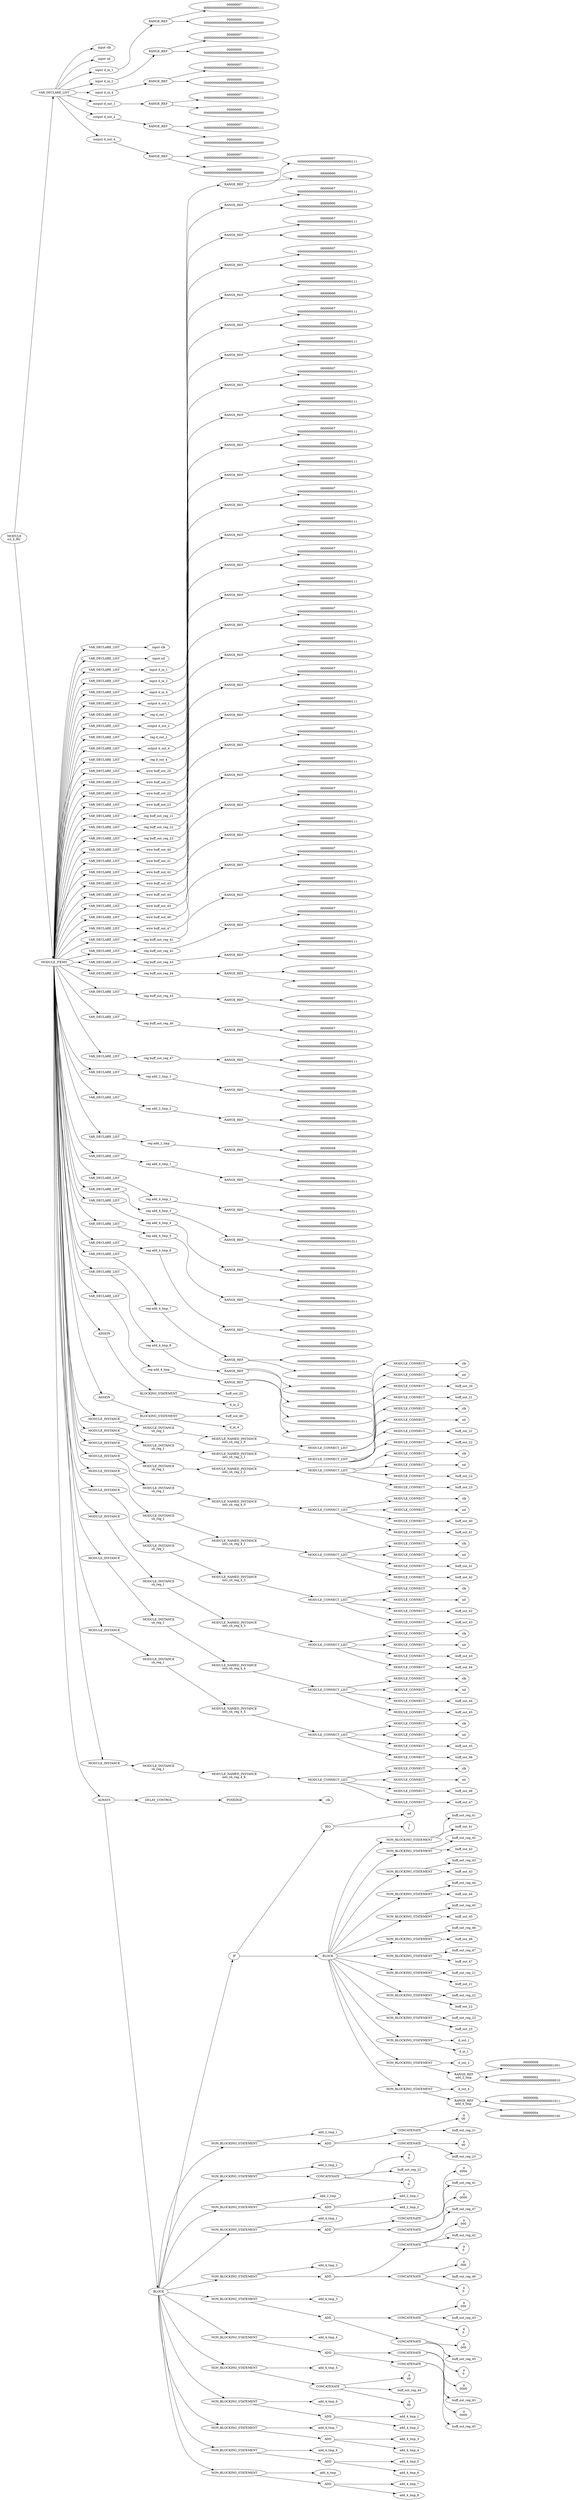 digraph G {	
rankdir=LR;	
ranksep=.25;
	0 [label=< MODULE<br/>scl_h_fltr>];
	1 [label=< VAR_DECLARE_LIST>];
	0 -> 1;
	2 [label=< input clk>];
	1 -> 2;
	3 [label=< input nd>];
	1 -> 3;
	4 [label=< input d_in_1>];
	1 -> 4;
	5 [label=<RANGE_REF>];
	4 -> 5;
	6 [label=< 00000007<br/>00000000000000000000000000000111>];
	5 -> 6;
	7 [label=< 00000000<br/>00000000000000000000000000000000>];
	5 -> 7;
	8 [label=< input d_in_2>];
	1 -> 8;
	9 [label=<RANGE_REF>];
	8 -> 9;
	10 [label=< 00000007<br/>00000000000000000000000000000111>];
	9 -> 10;
	11 [label=< 00000000<br/>00000000000000000000000000000000>];
	9 -> 11;
	12 [label=< input d_in_4>];
	1 -> 12;
	13 [label=<RANGE_REF>];
	12 -> 13;
	14 [label=< 00000007<br/>00000000000000000000000000000111>];
	13 -> 14;
	15 [label=< 00000000<br/>00000000000000000000000000000000>];
	13 -> 15;
	16 [label=< output d_out_1>];
	1 -> 16;
	17 [label=<RANGE_REF>];
	16 -> 17;
	18 [label=< 00000007<br/>00000000000000000000000000000111>];
	17 -> 18;
	19 [label=< 00000000<br/>00000000000000000000000000000000>];
	17 -> 19;
	20 [label=< output d_out_2>];
	1 -> 20;
	21 [label=<RANGE_REF>];
	20 -> 21;
	22 [label=< 00000007<br/>00000000000000000000000000000111>];
	21 -> 22;
	23 [label=< 00000000<br/>00000000000000000000000000000000>];
	21 -> 23;
	24 [label=< output d_out_4>];
	1 -> 24;
	25 [label=<RANGE_REF>];
	24 -> 25;
	26 [label=< 00000007<br/>00000000000000000000000000000111>];
	25 -> 26;
	27 [label=< 00000000<br/>00000000000000000000000000000000>];
	25 -> 27;
	28 [label=< MODULE_ITEMS>];
	0 -> 28;
	29 [label=< VAR_DECLARE_LIST>];
	28 -> 29;
	30 [label=< input clk>];
	29 -> 30;
	31 [label=< VAR_DECLARE_LIST>];
	28 -> 31;
	32 [label=< input nd>];
	31 -> 32;
	33 [label=< VAR_DECLARE_LIST>];
	28 -> 33;
	34 [label=< input d_in_1>];
	33 -> 34;
	35 [label=<RANGE_REF>];
	34 -> 35;
	36 [label=< 00000007<br/>00000000000000000000000000000111>];
	35 -> 36;
	37 [label=< 00000000<br/>00000000000000000000000000000000>];
	35 -> 37;
	38 [label=< VAR_DECLARE_LIST>];
	28 -> 38;
	39 [label=< input d_in_2>];
	38 -> 39;
	40 [label=<RANGE_REF>];
	39 -> 40;
	41 [label=< 00000007<br/>00000000000000000000000000000111>];
	40 -> 41;
	42 [label=< 00000000<br/>00000000000000000000000000000000>];
	40 -> 42;
	43 [label=< VAR_DECLARE_LIST>];
	28 -> 43;
	44 [label=< input d_in_4>];
	43 -> 44;
	45 [label=<RANGE_REF>];
	44 -> 45;
	46 [label=< 00000007<br/>00000000000000000000000000000111>];
	45 -> 46;
	47 [label=< 00000000<br/>00000000000000000000000000000000>];
	45 -> 47;
	48 [label=< VAR_DECLARE_LIST>];
	28 -> 48;
	49 [label=< output d_out_1>];
	48 -> 49;
	50 [label=<RANGE_REF>];
	49 -> 50;
	51 [label=< 00000007<br/>00000000000000000000000000000111>];
	50 -> 51;
	52 [label=< 00000000<br/>00000000000000000000000000000000>];
	50 -> 52;
	53 [label=< VAR_DECLARE_LIST>];
	28 -> 53;
	54 [label=< reg d_out_1>];
	53 -> 54;
	55 [label=<RANGE_REF>];
	54 -> 55;
	56 [label=< 00000007<br/>00000000000000000000000000000111>];
	55 -> 56;
	57 [label=< 00000000<br/>00000000000000000000000000000000>];
	55 -> 57;
	58 [label=< VAR_DECLARE_LIST>];
	28 -> 58;
	59 [label=< output d_out_2>];
	58 -> 59;
	60 [label=<RANGE_REF>];
	59 -> 60;
	61 [label=< 00000007<br/>00000000000000000000000000000111>];
	60 -> 61;
	62 [label=< 00000000<br/>00000000000000000000000000000000>];
	60 -> 62;
	63 [label=< VAR_DECLARE_LIST>];
	28 -> 63;
	64 [label=< reg d_out_2>];
	63 -> 64;
	65 [label=<RANGE_REF>];
	64 -> 65;
	66 [label=< 00000007<br/>00000000000000000000000000000111>];
	65 -> 66;
	67 [label=< 00000000<br/>00000000000000000000000000000000>];
	65 -> 67;
	68 [label=< VAR_DECLARE_LIST>];
	28 -> 68;
	69 [label=< output d_out_4>];
	68 -> 69;
	70 [label=<RANGE_REF>];
	69 -> 70;
	71 [label=< 00000007<br/>00000000000000000000000000000111>];
	70 -> 71;
	72 [label=< 00000000<br/>00000000000000000000000000000000>];
	70 -> 72;
	73 [label=< VAR_DECLARE_LIST>];
	28 -> 73;
	74 [label=< reg d_out_4>];
	73 -> 74;
	75 [label=<RANGE_REF>];
	74 -> 75;
	76 [label=< 00000007<br/>00000000000000000000000000000111>];
	75 -> 76;
	77 [label=< 00000000<br/>00000000000000000000000000000000>];
	75 -> 77;
	78 [label=< VAR_DECLARE_LIST>];
	28 -> 78;
	79 [label=< wire buff_out_20>];
	78 -> 79;
	80 [label=<RANGE_REF>];
	79 -> 80;
	81 [label=< 00000007<br/>00000000000000000000000000000111>];
	80 -> 81;
	82 [label=< 00000000<br/>00000000000000000000000000000000>];
	80 -> 82;
	83 [label=< VAR_DECLARE_LIST>];
	28 -> 83;
	84 [label=< wire buff_out_21>];
	83 -> 84;
	85 [label=<RANGE_REF>];
	84 -> 85;
	86 [label=< 00000007<br/>00000000000000000000000000000111>];
	85 -> 86;
	87 [label=< 00000000<br/>00000000000000000000000000000000>];
	85 -> 87;
	88 [label=< VAR_DECLARE_LIST>];
	28 -> 88;
	89 [label=< wire buff_out_22>];
	88 -> 89;
	90 [label=<RANGE_REF>];
	89 -> 90;
	91 [label=< 00000007<br/>00000000000000000000000000000111>];
	90 -> 91;
	92 [label=< 00000000<br/>00000000000000000000000000000000>];
	90 -> 92;
	93 [label=< VAR_DECLARE_LIST>];
	28 -> 93;
	94 [label=< wire buff_out_23>];
	93 -> 94;
	95 [label=<RANGE_REF>];
	94 -> 95;
	96 [label=< 00000007<br/>00000000000000000000000000000111>];
	95 -> 96;
	97 [label=< 00000000<br/>00000000000000000000000000000000>];
	95 -> 97;
	98 [label=< VAR_DECLARE_LIST>];
	28 -> 98;
	99 [label=< reg buff_out_reg_21>];
	98 -> 99;
	100 [label=<RANGE_REF>];
	99 -> 100;
	101 [label=< 00000007<br/>00000000000000000000000000000111>];
	100 -> 101;
	102 [label=< 00000000<br/>00000000000000000000000000000000>];
	100 -> 102;
	103 [label=< VAR_DECLARE_LIST>];
	28 -> 103;
	104 [label=< reg buff_out_reg_22>];
	103 -> 104;
	105 [label=<RANGE_REF>];
	104 -> 105;
	106 [label=< 00000007<br/>00000000000000000000000000000111>];
	105 -> 106;
	107 [label=< 00000000<br/>00000000000000000000000000000000>];
	105 -> 107;
	108 [label=< VAR_DECLARE_LIST>];
	28 -> 108;
	109 [label=< reg buff_out_reg_23>];
	108 -> 109;
	110 [label=<RANGE_REF>];
	109 -> 110;
	111 [label=< 00000007<br/>00000000000000000000000000000111>];
	110 -> 111;
	112 [label=< 00000000<br/>00000000000000000000000000000000>];
	110 -> 112;
	113 [label=< VAR_DECLARE_LIST>];
	28 -> 113;
	114 [label=< wire buff_out_40>];
	113 -> 114;
	115 [label=<RANGE_REF>];
	114 -> 115;
	116 [label=< 00000007<br/>00000000000000000000000000000111>];
	115 -> 116;
	117 [label=< 00000000<br/>00000000000000000000000000000000>];
	115 -> 117;
	118 [label=< VAR_DECLARE_LIST>];
	28 -> 118;
	119 [label=< wire buff_out_41>];
	118 -> 119;
	120 [label=<RANGE_REF>];
	119 -> 120;
	121 [label=< 00000007<br/>00000000000000000000000000000111>];
	120 -> 121;
	122 [label=< 00000000<br/>00000000000000000000000000000000>];
	120 -> 122;
	123 [label=< VAR_DECLARE_LIST>];
	28 -> 123;
	124 [label=< wire buff_out_42>];
	123 -> 124;
	125 [label=<RANGE_REF>];
	124 -> 125;
	126 [label=< 00000007<br/>00000000000000000000000000000111>];
	125 -> 126;
	127 [label=< 00000000<br/>00000000000000000000000000000000>];
	125 -> 127;
	128 [label=< VAR_DECLARE_LIST>];
	28 -> 128;
	129 [label=< wire buff_out_43>];
	128 -> 129;
	130 [label=<RANGE_REF>];
	129 -> 130;
	131 [label=< 00000007<br/>00000000000000000000000000000111>];
	130 -> 131;
	132 [label=< 00000000<br/>00000000000000000000000000000000>];
	130 -> 132;
	133 [label=< VAR_DECLARE_LIST>];
	28 -> 133;
	134 [label=< wire buff_out_44>];
	133 -> 134;
	135 [label=<RANGE_REF>];
	134 -> 135;
	136 [label=< 00000007<br/>00000000000000000000000000000111>];
	135 -> 136;
	137 [label=< 00000000<br/>00000000000000000000000000000000>];
	135 -> 137;
	138 [label=< VAR_DECLARE_LIST>];
	28 -> 138;
	139 [label=< wire buff_out_45>];
	138 -> 139;
	140 [label=<RANGE_REF>];
	139 -> 140;
	141 [label=< 00000007<br/>00000000000000000000000000000111>];
	140 -> 141;
	142 [label=< 00000000<br/>00000000000000000000000000000000>];
	140 -> 142;
	143 [label=< VAR_DECLARE_LIST>];
	28 -> 143;
	144 [label=< wire buff_out_46>];
	143 -> 144;
	145 [label=<RANGE_REF>];
	144 -> 145;
	146 [label=< 00000007<br/>00000000000000000000000000000111>];
	145 -> 146;
	147 [label=< 00000000<br/>00000000000000000000000000000000>];
	145 -> 147;
	148 [label=< VAR_DECLARE_LIST>];
	28 -> 148;
	149 [label=< wire buff_out_47>];
	148 -> 149;
	150 [label=<RANGE_REF>];
	149 -> 150;
	151 [label=< 00000007<br/>00000000000000000000000000000111>];
	150 -> 151;
	152 [label=< 00000000<br/>00000000000000000000000000000000>];
	150 -> 152;
	153 [label=< VAR_DECLARE_LIST>];
	28 -> 153;
	154 [label=< reg buff_out_reg_41>];
	153 -> 154;
	155 [label=<RANGE_REF>];
	154 -> 155;
	156 [label=< 00000007<br/>00000000000000000000000000000111>];
	155 -> 156;
	157 [label=< 00000000<br/>00000000000000000000000000000000>];
	155 -> 157;
	158 [label=< VAR_DECLARE_LIST>];
	28 -> 158;
	159 [label=< reg buff_out_reg_42>];
	158 -> 159;
	160 [label=<RANGE_REF>];
	159 -> 160;
	161 [label=< 00000007<br/>00000000000000000000000000000111>];
	160 -> 161;
	162 [label=< 00000000<br/>00000000000000000000000000000000>];
	160 -> 162;
	163 [label=< VAR_DECLARE_LIST>];
	28 -> 163;
	164 [label=< reg buff_out_reg_43>];
	163 -> 164;
	165 [label=<RANGE_REF>];
	164 -> 165;
	166 [label=< 00000007<br/>00000000000000000000000000000111>];
	165 -> 166;
	167 [label=< 00000000<br/>00000000000000000000000000000000>];
	165 -> 167;
	168 [label=< VAR_DECLARE_LIST>];
	28 -> 168;
	169 [label=< reg buff_out_reg_44>];
	168 -> 169;
	170 [label=<RANGE_REF>];
	169 -> 170;
	171 [label=< 00000007<br/>00000000000000000000000000000111>];
	170 -> 171;
	172 [label=< 00000000<br/>00000000000000000000000000000000>];
	170 -> 172;
	173 [label=< VAR_DECLARE_LIST>];
	28 -> 173;
	174 [label=< reg buff_out_reg_45>];
	173 -> 174;
	175 [label=<RANGE_REF>];
	174 -> 175;
	176 [label=< 00000007<br/>00000000000000000000000000000111>];
	175 -> 176;
	177 [label=< 00000000<br/>00000000000000000000000000000000>];
	175 -> 177;
	178 [label=< VAR_DECLARE_LIST>];
	28 -> 178;
	179 [label=< reg buff_out_reg_46>];
	178 -> 179;
	180 [label=<RANGE_REF>];
	179 -> 180;
	181 [label=< 00000007<br/>00000000000000000000000000000111>];
	180 -> 181;
	182 [label=< 00000000<br/>00000000000000000000000000000000>];
	180 -> 182;
	183 [label=< VAR_DECLARE_LIST>];
	28 -> 183;
	184 [label=< reg buff_out_reg_47>];
	183 -> 184;
	185 [label=<RANGE_REF>];
	184 -> 185;
	186 [label=< 00000007<br/>00000000000000000000000000000111>];
	185 -> 186;
	187 [label=< 00000000<br/>00000000000000000000000000000000>];
	185 -> 187;
	188 [label=< VAR_DECLARE_LIST>];
	28 -> 188;
	189 [label=< reg add_2_tmp_1>];
	188 -> 189;
	190 [label=<RANGE_REF>];
	189 -> 190;
	191 [label=< 00000009<br/>00000000000000000000000000001001>];
	190 -> 191;
	192 [label=< 00000000<br/>00000000000000000000000000000000>];
	190 -> 192;
	193 [label=< VAR_DECLARE_LIST>];
	28 -> 193;
	194 [label=< reg add_2_tmp_2>];
	193 -> 194;
	195 [label=<RANGE_REF>];
	194 -> 195;
	196 [label=< 00000009<br/>00000000000000000000000000001001>];
	195 -> 196;
	197 [label=< 00000000<br/>00000000000000000000000000000000>];
	195 -> 197;
	198 [label=< VAR_DECLARE_LIST>];
	28 -> 198;
	199 [label=< reg add_2_tmp>];
	198 -> 199;
	200 [label=<RANGE_REF>];
	199 -> 200;
	201 [label=< 00000009<br/>00000000000000000000000000001001>];
	200 -> 201;
	202 [label=< 00000000<br/>00000000000000000000000000000000>];
	200 -> 202;
	203 [label=< VAR_DECLARE_LIST>];
	28 -> 203;
	204 [label=< reg add_4_tmp_1>];
	203 -> 204;
	205 [label=<RANGE_REF>];
	204 -> 205;
	206 [label=< 0000000b<br/>00000000000000000000000000001011>];
	205 -> 206;
	207 [label=< 00000000<br/>00000000000000000000000000000000>];
	205 -> 207;
	208 [label=< VAR_DECLARE_LIST>];
	28 -> 208;
	209 [label=< reg add_4_tmp_2>];
	208 -> 209;
	210 [label=<RANGE_REF>];
	209 -> 210;
	211 [label=< 0000000b<br/>00000000000000000000000000001011>];
	210 -> 211;
	212 [label=< 00000000<br/>00000000000000000000000000000000>];
	210 -> 212;
	213 [label=< VAR_DECLARE_LIST>];
	28 -> 213;
	214 [label=< reg add_4_tmp_3>];
	213 -> 214;
	215 [label=<RANGE_REF>];
	214 -> 215;
	216 [label=< 0000000b<br/>00000000000000000000000000001011>];
	215 -> 216;
	217 [label=< 00000000<br/>00000000000000000000000000000000>];
	215 -> 217;
	218 [label=< VAR_DECLARE_LIST>];
	28 -> 218;
	219 [label=< reg add_4_tmp_4>];
	218 -> 219;
	220 [label=<RANGE_REF>];
	219 -> 220;
	221 [label=< 0000000b<br/>00000000000000000000000000001011>];
	220 -> 221;
	222 [label=< 00000000<br/>00000000000000000000000000000000>];
	220 -> 222;
	223 [label=< VAR_DECLARE_LIST>];
	28 -> 223;
	224 [label=< reg add_4_tmp_5>];
	223 -> 224;
	225 [label=<RANGE_REF>];
	224 -> 225;
	226 [label=< 0000000b<br/>00000000000000000000000000001011>];
	225 -> 226;
	227 [label=< 00000000<br/>00000000000000000000000000000000>];
	225 -> 227;
	228 [label=< VAR_DECLARE_LIST>];
	28 -> 228;
	229 [label=< reg add_4_tmp_6>];
	228 -> 229;
	230 [label=<RANGE_REF>];
	229 -> 230;
	231 [label=< 0000000b<br/>00000000000000000000000000001011>];
	230 -> 231;
	232 [label=< 00000000<br/>00000000000000000000000000000000>];
	230 -> 232;
	233 [label=< VAR_DECLARE_LIST>];
	28 -> 233;
	234 [label=< reg add_4_tmp_7>];
	233 -> 234;
	235 [label=<RANGE_REF>];
	234 -> 235;
	236 [label=< 0000000b<br/>00000000000000000000000000001011>];
	235 -> 236;
	237 [label=< 00000000<br/>00000000000000000000000000000000>];
	235 -> 237;
	238 [label=< VAR_DECLARE_LIST>];
	28 -> 238;
	239 [label=< reg add_4_tmp_8>];
	238 -> 239;
	240 [label=<RANGE_REF>];
	239 -> 240;
	241 [label=< 0000000b<br/>00000000000000000000000000001011>];
	240 -> 241;
	242 [label=< 00000000<br/>00000000000000000000000000000000>];
	240 -> 242;
	243 [label=< VAR_DECLARE_LIST>];
	28 -> 243;
	244 [label=< reg add_4_tmp>];
	243 -> 244;
	245 [label=<RANGE_REF>];
	244 -> 245;
	246 [label=< 0000000b<br/>00000000000000000000000000001011>];
	245 -> 246;
	247 [label=< 00000000<br/>00000000000000000000000000000000>];
	245 -> 247;
	248 [label=< ASSIGN>];
	28 -> 248;
	249 [label=< BLOCKING_STATEMENT>];
	248 -> 249;
	250 [label=< buff_out_20>];
	249 -> 250;
	251 [label=< d_in_2>];
	249 -> 251;
	252 [label=< ASSIGN>];
	28 -> 252;
	253 [label=< BLOCKING_STATEMENT>];
	252 -> 253;
	254 [label=< buff_out_40>];
	253 -> 254;
	255 [label=< d_in_4>];
	253 -> 255;
	256 [label=< MODULE_INSTANCE>];
	28 -> 256;
	257 [label=< MODULE_INSTANCE<br/>sh_reg_1>];
	256 -> 257;
	258 [label=< MODULE_NAMED_INSTANCE<br/>ints_sh_reg_2_0>];
	257 -> 258;
	259 [label=< MODULE_CONNECT_LIST>];
	258 -> 259;
	260 [label=< MODULE_CONNECT>];
	259 -> 260;
	261 [label=< clk>];
	260 -> 261;
	262 [label=< MODULE_CONNECT>];
	259 -> 262;
	263 [label=< nd>];
	262 -> 263;
	264 [label=< MODULE_CONNECT>];
	259 -> 264;
	265 [label=< buff_out_20>];
	264 -> 265;
	266 [label=< MODULE_CONNECT>];
	259 -> 266;
	267 [label=< buff_out_21>];
	266 -> 267;
	268 [label=< MODULE_INSTANCE>];
	28 -> 268;
	269 [label=< MODULE_INSTANCE<br/>sh_reg_1>];
	268 -> 269;
	270 [label=< MODULE_NAMED_INSTANCE<br/>ints_sh_reg_2_1>];
	269 -> 270;
	271 [label=< MODULE_CONNECT_LIST>];
	270 -> 271;
	272 [label=< MODULE_CONNECT>];
	271 -> 272;
	273 [label=< clk>];
	272 -> 273;
	274 [label=< MODULE_CONNECT>];
	271 -> 274;
	275 [label=< nd>];
	274 -> 275;
	276 [label=< MODULE_CONNECT>];
	271 -> 276;
	277 [label=< buff_out_21>];
	276 -> 277;
	278 [label=< MODULE_CONNECT>];
	271 -> 278;
	279 [label=< buff_out_22>];
	278 -> 279;
	280 [label=< MODULE_INSTANCE>];
	28 -> 280;
	281 [label=< MODULE_INSTANCE<br/>sh_reg_1>];
	280 -> 281;
	282 [label=< MODULE_NAMED_INSTANCE<br/>ints_sh_reg_2_2>];
	281 -> 282;
	283 [label=< MODULE_CONNECT_LIST>];
	282 -> 283;
	284 [label=< MODULE_CONNECT>];
	283 -> 284;
	285 [label=< clk>];
	284 -> 285;
	286 [label=< MODULE_CONNECT>];
	283 -> 286;
	287 [label=< nd>];
	286 -> 287;
	288 [label=< MODULE_CONNECT>];
	283 -> 288;
	289 [label=< buff_out_22>];
	288 -> 289;
	290 [label=< MODULE_CONNECT>];
	283 -> 290;
	291 [label=< buff_out_23>];
	290 -> 291;
	292 [label=< MODULE_INSTANCE>];
	28 -> 292;
	293 [label=< MODULE_INSTANCE<br/>sh_reg_1>];
	292 -> 293;
	294 [label=< MODULE_NAMED_INSTANCE<br/>ints_sh_reg_4_0>];
	293 -> 294;
	295 [label=< MODULE_CONNECT_LIST>];
	294 -> 295;
	296 [label=< MODULE_CONNECT>];
	295 -> 296;
	297 [label=< clk>];
	296 -> 297;
	298 [label=< MODULE_CONNECT>];
	295 -> 298;
	299 [label=< nd>];
	298 -> 299;
	300 [label=< MODULE_CONNECT>];
	295 -> 300;
	301 [label=< buff_out_40>];
	300 -> 301;
	302 [label=< MODULE_CONNECT>];
	295 -> 302;
	303 [label=< buff_out_41>];
	302 -> 303;
	304 [label=< MODULE_INSTANCE>];
	28 -> 304;
	305 [label=< MODULE_INSTANCE<br/>sh_reg_1>];
	304 -> 305;
	306 [label=< MODULE_NAMED_INSTANCE<br/>ints_sh_reg_4_1>];
	305 -> 306;
	307 [label=< MODULE_CONNECT_LIST>];
	306 -> 307;
	308 [label=< MODULE_CONNECT>];
	307 -> 308;
	309 [label=< clk>];
	308 -> 309;
	310 [label=< MODULE_CONNECT>];
	307 -> 310;
	311 [label=< nd>];
	310 -> 311;
	312 [label=< MODULE_CONNECT>];
	307 -> 312;
	313 [label=< buff_out_41>];
	312 -> 313;
	314 [label=< MODULE_CONNECT>];
	307 -> 314;
	315 [label=< buff_out_42>];
	314 -> 315;
	316 [label=< MODULE_INSTANCE>];
	28 -> 316;
	317 [label=< MODULE_INSTANCE<br/>sh_reg_1>];
	316 -> 317;
	318 [label=< MODULE_NAMED_INSTANCE<br/>ints_sh_reg_4_2>];
	317 -> 318;
	319 [label=< MODULE_CONNECT_LIST>];
	318 -> 319;
	320 [label=< MODULE_CONNECT>];
	319 -> 320;
	321 [label=< clk>];
	320 -> 321;
	322 [label=< MODULE_CONNECT>];
	319 -> 322;
	323 [label=< nd>];
	322 -> 323;
	324 [label=< MODULE_CONNECT>];
	319 -> 324;
	325 [label=< buff_out_42>];
	324 -> 325;
	326 [label=< MODULE_CONNECT>];
	319 -> 326;
	327 [label=< buff_out_43>];
	326 -> 327;
	328 [label=< MODULE_INSTANCE>];
	28 -> 328;
	329 [label=< MODULE_INSTANCE<br/>sh_reg_1>];
	328 -> 329;
	330 [label=< MODULE_NAMED_INSTANCE<br/>ints_sh_reg_4_3>];
	329 -> 330;
	331 [label=< MODULE_CONNECT_LIST>];
	330 -> 331;
	332 [label=< MODULE_CONNECT>];
	331 -> 332;
	333 [label=< clk>];
	332 -> 333;
	334 [label=< MODULE_CONNECT>];
	331 -> 334;
	335 [label=< nd>];
	334 -> 335;
	336 [label=< MODULE_CONNECT>];
	331 -> 336;
	337 [label=< buff_out_43>];
	336 -> 337;
	338 [label=< MODULE_CONNECT>];
	331 -> 338;
	339 [label=< buff_out_44>];
	338 -> 339;
	340 [label=< MODULE_INSTANCE>];
	28 -> 340;
	341 [label=< MODULE_INSTANCE<br/>sh_reg_1>];
	340 -> 341;
	342 [label=< MODULE_NAMED_INSTANCE<br/>ints_sh_reg_4_4>];
	341 -> 342;
	343 [label=< MODULE_CONNECT_LIST>];
	342 -> 343;
	344 [label=< MODULE_CONNECT>];
	343 -> 344;
	345 [label=< clk>];
	344 -> 345;
	346 [label=< MODULE_CONNECT>];
	343 -> 346;
	347 [label=< nd>];
	346 -> 347;
	348 [label=< MODULE_CONNECT>];
	343 -> 348;
	349 [label=< buff_out_44>];
	348 -> 349;
	350 [label=< MODULE_CONNECT>];
	343 -> 350;
	351 [label=< buff_out_45>];
	350 -> 351;
	352 [label=< MODULE_INSTANCE>];
	28 -> 352;
	353 [label=< MODULE_INSTANCE<br/>sh_reg_1>];
	352 -> 353;
	354 [label=< MODULE_NAMED_INSTANCE<br/>ints_sh_reg_4_5>];
	353 -> 354;
	355 [label=< MODULE_CONNECT_LIST>];
	354 -> 355;
	356 [label=< MODULE_CONNECT>];
	355 -> 356;
	357 [label=< clk>];
	356 -> 357;
	358 [label=< MODULE_CONNECT>];
	355 -> 358;
	359 [label=< nd>];
	358 -> 359;
	360 [label=< MODULE_CONNECT>];
	355 -> 360;
	361 [label=< buff_out_45>];
	360 -> 361;
	362 [label=< MODULE_CONNECT>];
	355 -> 362;
	363 [label=< buff_out_46>];
	362 -> 363;
	364 [label=< MODULE_INSTANCE>];
	28 -> 364;
	365 [label=< MODULE_INSTANCE<br/>sh_reg_1>];
	364 -> 365;
	366 [label=< MODULE_NAMED_INSTANCE<br/>ints_sh_reg_4_6>];
	365 -> 366;
	367 [label=< MODULE_CONNECT_LIST>];
	366 -> 367;
	368 [label=< MODULE_CONNECT>];
	367 -> 368;
	369 [label=< clk>];
	368 -> 369;
	370 [label=< MODULE_CONNECT>];
	367 -> 370;
	371 [label=< nd>];
	370 -> 371;
	372 [label=< MODULE_CONNECT>];
	367 -> 372;
	373 [label=< buff_out_46>];
	372 -> 373;
	374 [label=< MODULE_CONNECT>];
	367 -> 374;
	375 [label=< buff_out_47>];
	374 -> 375;
	376 [label=< ALWAYS>];
	28 -> 376;
	377 [label=< DELAY_CONTROL>];
	376 -> 377;
	378 [label=< POSEDGE>];
	377 -> 378;
	379 [label=< clk>];
	378 -> 379;
	380 [label=< BLOCK>];
	376 -> 380;
	381 [label=< IF>];
	380 -> 381;
	382 [label=< lEQ>];
	381 -> 382;
	383 [label=< nd>];
	382 -> 383;
	384 [label=< 1<br/>1>];
	382 -> 384;
	385 [label=< BLOCK>];
	381 -> 385;
	386 [label=< NON_BLOCKING_STATEMENT>];
	385 -> 386;
	387 [label=< buff_out_reg_41>];
	386 -> 387;
	388 [label=< buff_out_41>];
	386 -> 388;
	389 [label=< NON_BLOCKING_STATEMENT>];
	385 -> 389;
	390 [label=< buff_out_reg_42>];
	389 -> 390;
	391 [label=< buff_out_42>];
	389 -> 391;
	392 [label=< NON_BLOCKING_STATEMENT>];
	385 -> 392;
	393 [label=< buff_out_reg_43>];
	392 -> 393;
	394 [label=< buff_out_43>];
	392 -> 394;
	395 [label=< NON_BLOCKING_STATEMENT>];
	385 -> 395;
	396 [label=< buff_out_reg_44>];
	395 -> 396;
	397 [label=< buff_out_44>];
	395 -> 397;
	398 [label=< NON_BLOCKING_STATEMENT>];
	385 -> 398;
	399 [label=< buff_out_reg_45>];
	398 -> 399;
	400 [label=< buff_out_45>];
	398 -> 400;
	401 [label=< NON_BLOCKING_STATEMENT>];
	385 -> 401;
	402 [label=< buff_out_reg_46>];
	401 -> 402;
	403 [label=< buff_out_46>];
	401 -> 403;
	404 [label=< NON_BLOCKING_STATEMENT>];
	385 -> 404;
	405 [label=< buff_out_reg_47>];
	404 -> 405;
	406 [label=< buff_out_47>];
	404 -> 406;
	407 [label=< NON_BLOCKING_STATEMENT>];
	385 -> 407;
	408 [label=< buff_out_reg_21>];
	407 -> 408;
	409 [label=< buff_out_21>];
	407 -> 409;
	410 [label=< NON_BLOCKING_STATEMENT>];
	385 -> 410;
	411 [label=< buff_out_reg_22>];
	410 -> 411;
	412 [label=< buff_out_22>];
	410 -> 412;
	413 [label=< NON_BLOCKING_STATEMENT>];
	385 -> 413;
	414 [label=< buff_out_reg_23>];
	413 -> 414;
	415 [label=< buff_out_23>];
	413 -> 415;
	416 [label=< NON_BLOCKING_STATEMENT>];
	385 -> 416;
	417 [label=< d_out_1>];
	416 -> 417;
	418 [label=< d_in_1>];
	416 -> 418;
	419 [label=< NON_BLOCKING_STATEMENT>];
	385 -> 419;
	420 [label=< d_out_2>];
	419 -> 420;
	421 [label=< RANGE_REF<br/>add_2_tmp>];
	419 -> 421;
	422 [label=< 00000009<br/>00000000000000000000000000001001>];
	421 -> 422;
	423 [label=< 00000002<br/>00000000000000000000000000000010>];
	421 -> 423;
	424 [label=< NON_BLOCKING_STATEMENT>];
	385 -> 424;
	425 [label=< d_out_4>];
	424 -> 425;
	426 [label=< RANGE_REF<br/>add_4_tmp>];
	424 -> 426;
	427 [label=< 0000000b<br/>00000000000000000000000000001011>];
	426 -> 427;
	428 [label=< 00000004<br/>00000000000000000000000000000100>];
	426 -> 428;
	429 [label=< NON_BLOCKING_STATEMENT>];
	380 -> 429;
	430 [label=< add_2_tmp_1>];
	429 -> 430;
	431 [label=< ADD>];
	429 -> 431;
	432 [label=< CONCATENATE>];
	431 -> 432;
	433 [label=< 0<br/>00>];
	432 -> 433;
	434 [label=< buff_out_reg_21>];
	432 -> 434;
	435 [label=< CONCATENATE>];
	431 -> 435;
	436 [label=< 0<br/>00>];
	435 -> 436;
	437 [label=< buff_out_reg_23>];
	435 -> 437;
	438 [label=< NON_BLOCKING_STATEMENT>];
	380 -> 438;
	439 [label=< add_2_tmp_2>];
	438 -> 439;
	440 [label=< CONCATENATE>];
	438 -> 440;
	441 [label=< 0<br/>0>];
	440 -> 441;
	442 [label=< buff_out_reg_22>];
	440 -> 442;
	443 [label=< 0<br/>0>];
	440 -> 443;
	444 [label=< NON_BLOCKING_STATEMENT>];
	380 -> 444;
	445 [label=< add_2_tmp>];
	444 -> 445;
	446 [label=< ADD>];
	444 -> 446;
	447 [label=< add_2_tmp_1>];
	446 -> 447;
	448 [label=< add_2_tmp_2>];
	446 -> 448;
	449 [label=< NON_BLOCKING_STATEMENT>];
	380 -> 449;
	450 [label=< add_4_tmp_1>];
	449 -> 450;
	451 [label=< ADD>];
	449 -> 451;
	452 [label=< CONCATENATE>];
	451 -> 452;
	453 [label=< 0<br/>0000>];
	452 -> 453;
	454 [label=< buff_out_reg_41>];
	452 -> 454;
	455 [label=< CONCATENATE>];
	451 -> 455;
	456 [label=< 0<br/>0000>];
	455 -> 456;
	457 [label=< buff_out_reg_47>];
	455 -> 457;
	458 [label=< NON_BLOCKING_STATEMENT>];
	380 -> 458;
	459 [label=< add_4_tmp_2>];
	458 -> 459;
	460 [label=< ADD>];
	458 -> 460;
	461 [label=< CONCATENATE>];
	460 -> 461;
	462 [label=< 0<br/>000>];
	461 -> 462;
	463 [label=< buff_out_reg_42>];
	461 -> 463;
	464 [label=< 0<br/>0>];
	461 -> 464;
	465 [label=< CONCATENATE>];
	460 -> 465;
	466 [label=< 0<br/>000>];
	465 -> 466;
	467 [label=< buff_out_reg_46>];
	465 -> 467;
	468 [label=< 0<br/>0>];
	465 -> 468;
	469 [label=< NON_BLOCKING_STATEMENT>];
	380 -> 469;
	470 [label=< add_4_tmp_3>];
	469 -> 470;
	471 [label=< ADD>];
	469 -> 471;
	472 [label=< CONCATENATE>];
	471 -> 472;
	473 [label=< 0<br/>000>];
	472 -> 473;
	474 [label=< buff_out_reg_43>];
	472 -> 474;
	475 [label=< 0<br/>0>];
	472 -> 475;
	476 [label=< CONCATENATE>];
	471 -> 476;
	477 [label=< 0<br/>000>];
	476 -> 477;
	478 [label=< buff_out_reg_45>];
	476 -> 478;
	479 [label=< 0<br/>0>];
	476 -> 479;
	480 [label=< NON_BLOCKING_STATEMENT>];
	380 -> 480;
	481 [label=< add_4_tmp_4>];
	480 -> 481;
	482 [label=< ADD>];
	480 -> 482;
	483 [label=< CONCATENATE>];
	482 -> 483;
	484 [label=< 0<br/>0000>];
	483 -> 484;
	485 [label=< buff_out_reg_43>];
	483 -> 485;
	486 [label=< CONCATENATE>];
	482 -> 486;
	487 [label=< 0<br/>0000>];
	486 -> 487;
	488 [label=< buff_out_reg_45>];
	486 -> 488;
	489 [label=< NON_BLOCKING_STATEMENT>];
	380 -> 489;
	490 [label=< add_4_tmp_5>];
	489 -> 490;
	491 [label=< CONCATENATE>];
	489 -> 491;
	492 [label=< 0<br/>00>];
	491 -> 492;
	493 [label=< buff_out_reg_44>];
	491 -> 493;
	494 [label=< 0<br/>00>];
	491 -> 494;
	495 [label=< NON_BLOCKING_STATEMENT>];
	380 -> 495;
	496 [label=< add_4_tmp_6>];
	495 -> 496;
	497 [label=< ADD>];
	495 -> 497;
	498 [label=< add_4_tmp_1>];
	497 -> 498;
	499 [label=< add_4_tmp_2>];
	497 -> 499;
	500 [label=< NON_BLOCKING_STATEMENT>];
	380 -> 500;
	501 [label=< add_4_tmp_7>];
	500 -> 501;
	502 [label=< ADD>];
	500 -> 502;
	503 [label=< add_4_tmp_3>];
	502 -> 503;
	504 [label=< add_4_tmp_4>];
	502 -> 504;
	505 [label=< NON_BLOCKING_STATEMENT>];
	380 -> 505;
	506 [label=< add_4_tmp_8>];
	505 -> 506;
	507 [label=< ADD>];
	505 -> 507;
	508 [label=< add_4_tmp_5>];
	507 -> 508;
	509 [label=< add_4_tmp_6>];
	507 -> 509;
	510 [label=< NON_BLOCKING_STATEMENT>];
	380 -> 510;
	511 [label=< add_4_tmp>];
	510 -> 511;
	512 [label=< ADD>];
	510 -> 512;
	513 [label=< add_4_tmp_7>];
	512 -> 513;
	514 [label=< add_4_tmp_8>];
	512 -> 514;
}
